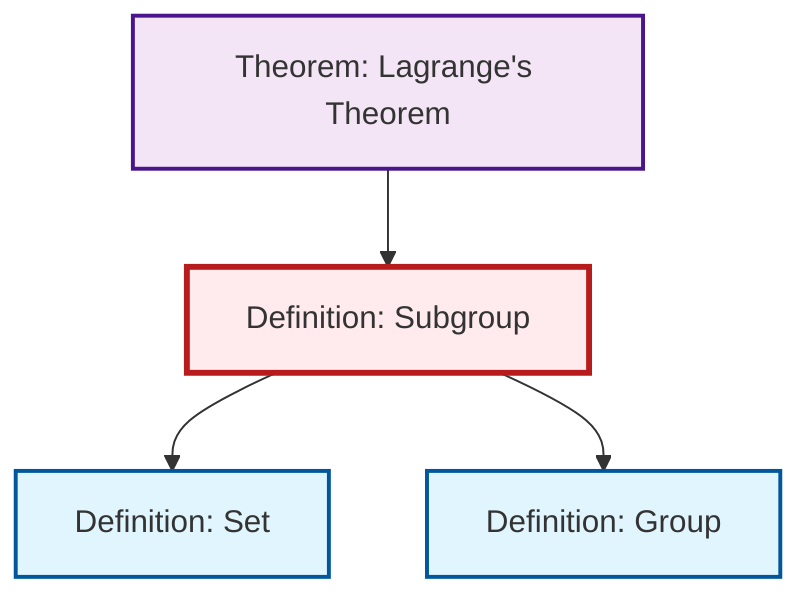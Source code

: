 graph TD
    classDef definition fill:#e1f5fe,stroke:#01579b,stroke-width:2px
    classDef theorem fill:#f3e5f5,stroke:#4a148c,stroke-width:2px
    classDef axiom fill:#fff3e0,stroke:#e65100,stroke-width:2px
    classDef example fill:#e8f5e9,stroke:#1b5e20,stroke-width:2px
    classDef current fill:#ffebee,stroke:#b71c1c,stroke-width:3px
    def-subgroup["Definition: Subgroup"]:::definition
    thm-lagrange["Theorem: Lagrange's Theorem"]:::theorem
    def-group["Definition: Group"]:::definition
    def-set["Definition: Set"]:::definition
    thm-lagrange --> def-subgroup
    def-subgroup --> def-set
    def-subgroup --> def-group
    class def-subgroup current